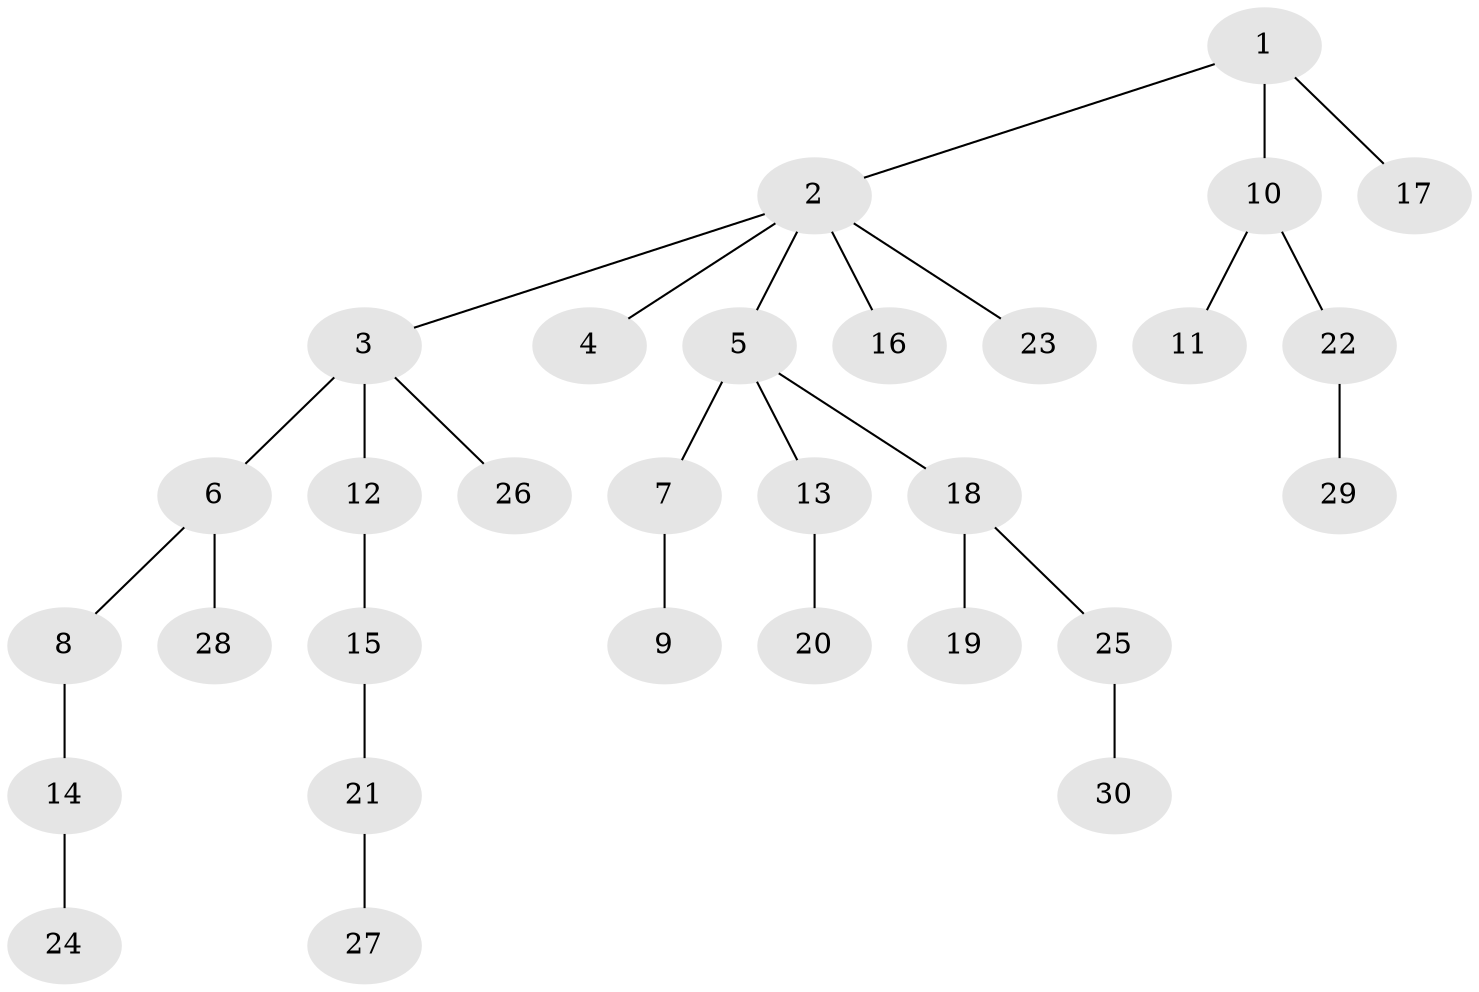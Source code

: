 // original degree distribution, {4: 0.06896551724137931, 7: 0.017241379310344827, 5: 0.034482758620689655, 2: 0.27586206896551724, 3: 0.1206896551724138, 1: 0.4827586206896552}
// Generated by graph-tools (version 1.1) at 2025/36/03/09/25 02:36:33]
// undirected, 30 vertices, 29 edges
graph export_dot {
graph [start="1"]
  node [color=gray90,style=filled];
  1;
  2;
  3;
  4;
  5;
  6;
  7;
  8;
  9;
  10;
  11;
  12;
  13;
  14;
  15;
  16;
  17;
  18;
  19;
  20;
  21;
  22;
  23;
  24;
  25;
  26;
  27;
  28;
  29;
  30;
  1 -- 2 [weight=1.0];
  1 -- 10 [weight=1.0];
  1 -- 17 [weight=1.0];
  2 -- 3 [weight=1.0];
  2 -- 4 [weight=1.0];
  2 -- 5 [weight=1.0];
  2 -- 16 [weight=1.0];
  2 -- 23 [weight=1.0];
  3 -- 6 [weight=1.0];
  3 -- 12 [weight=1.0];
  3 -- 26 [weight=1.0];
  5 -- 7 [weight=1.0];
  5 -- 13 [weight=1.0];
  5 -- 18 [weight=1.0];
  6 -- 8 [weight=1.0];
  6 -- 28 [weight=1.0];
  7 -- 9 [weight=1.0];
  8 -- 14 [weight=1.0];
  10 -- 11 [weight=1.0];
  10 -- 22 [weight=2.0];
  12 -- 15 [weight=1.0];
  13 -- 20 [weight=1.0];
  14 -- 24 [weight=2.0];
  15 -- 21 [weight=1.0];
  18 -- 19 [weight=3.0];
  18 -- 25 [weight=1.0];
  21 -- 27 [weight=1.0];
  22 -- 29 [weight=1.0];
  25 -- 30 [weight=1.0];
}
